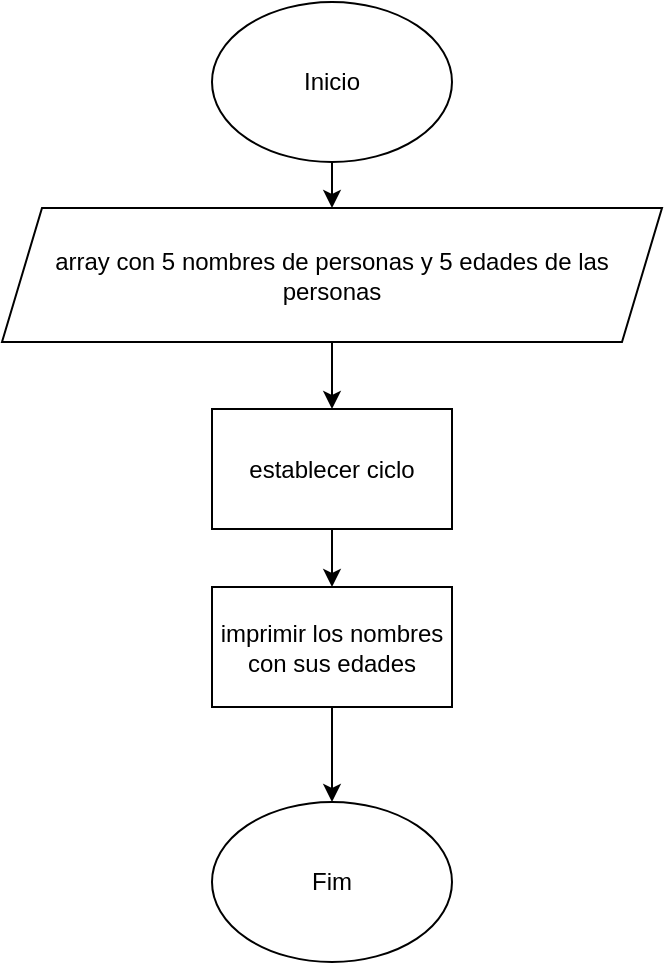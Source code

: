 <mxfile version="24.2.3" type="device">
  <diagram name="Página-1" id="ZyOIvIx43CTJ2DTMDYnq">
    <mxGraphModel dx="1290" dy="522" grid="1" gridSize="10" guides="1" tooltips="1" connect="1" arrows="1" fold="1" page="1" pageScale="1" pageWidth="827" pageHeight="1169" math="0" shadow="0">
      <root>
        <mxCell id="0" />
        <mxCell id="1" parent="0" />
        <mxCell id="gRJ94_HTBJ3xvckYf9Yn-3" value="" style="edgeStyle=orthogonalEdgeStyle;rounded=0;orthogonalLoop=1;jettySize=auto;html=1;" edge="1" parent="1" source="gRJ94_HTBJ3xvckYf9Yn-1" target="gRJ94_HTBJ3xvckYf9Yn-2">
          <mxGeometry relative="1" as="geometry" />
        </mxCell>
        <mxCell id="gRJ94_HTBJ3xvckYf9Yn-1" value="Inicio" style="ellipse;whiteSpace=wrap;html=1;" vertex="1" parent="1">
          <mxGeometry x="354" width="120" height="80" as="geometry" />
        </mxCell>
        <mxCell id="gRJ94_HTBJ3xvckYf9Yn-9" value="" style="edgeStyle=orthogonalEdgeStyle;rounded=0;orthogonalLoop=1;jettySize=auto;html=1;" edge="1" parent="1" source="gRJ94_HTBJ3xvckYf9Yn-2" target="gRJ94_HTBJ3xvckYf9Yn-8">
          <mxGeometry relative="1" as="geometry" />
        </mxCell>
        <mxCell id="gRJ94_HTBJ3xvckYf9Yn-2" value="array con 5 nombres de personas y 5 edades de las personas" style="shape=parallelogram;perimeter=parallelogramPerimeter;whiteSpace=wrap;html=1;fixedSize=1;" vertex="1" parent="1">
          <mxGeometry x="249" y="103" width="330" height="67" as="geometry" />
        </mxCell>
        <mxCell id="gRJ94_HTBJ3xvckYf9Yn-11" value="" style="edgeStyle=orthogonalEdgeStyle;rounded=0;orthogonalLoop=1;jettySize=auto;html=1;" edge="1" parent="1" source="gRJ94_HTBJ3xvckYf9Yn-8" target="gRJ94_HTBJ3xvckYf9Yn-10">
          <mxGeometry relative="1" as="geometry" />
        </mxCell>
        <mxCell id="gRJ94_HTBJ3xvckYf9Yn-8" value="establecer ciclo" style="whiteSpace=wrap;html=1;" vertex="1" parent="1">
          <mxGeometry x="354" y="203.5" width="120" height="60" as="geometry" />
        </mxCell>
        <mxCell id="gRJ94_HTBJ3xvckYf9Yn-13" value="" style="edgeStyle=orthogonalEdgeStyle;rounded=0;orthogonalLoop=1;jettySize=auto;html=1;" edge="1" parent="1" source="gRJ94_HTBJ3xvckYf9Yn-10" target="gRJ94_HTBJ3xvckYf9Yn-12">
          <mxGeometry relative="1" as="geometry" />
        </mxCell>
        <mxCell id="gRJ94_HTBJ3xvckYf9Yn-10" value="imprimir los nombres con sus edades" style="whiteSpace=wrap;html=1;" vertex="1" parent="1">
          <mxGeometry x="354" y="292.5" width="120" height="60" as="geometry" />
        </mxCell>
        <mxCell id="gRJ94_HTBJ3xvckYf9Yn-12" value="Fim" style="ellipse;whiteSpace=wrap;html=1;" vertex="1" parent="1">
          <mxGeometry x="354" y="400" width="120" height="80" as="geometry" />
        </mxCell>
      </root>
    </mxGraphModel>
  </diagram>
</mxfile>
